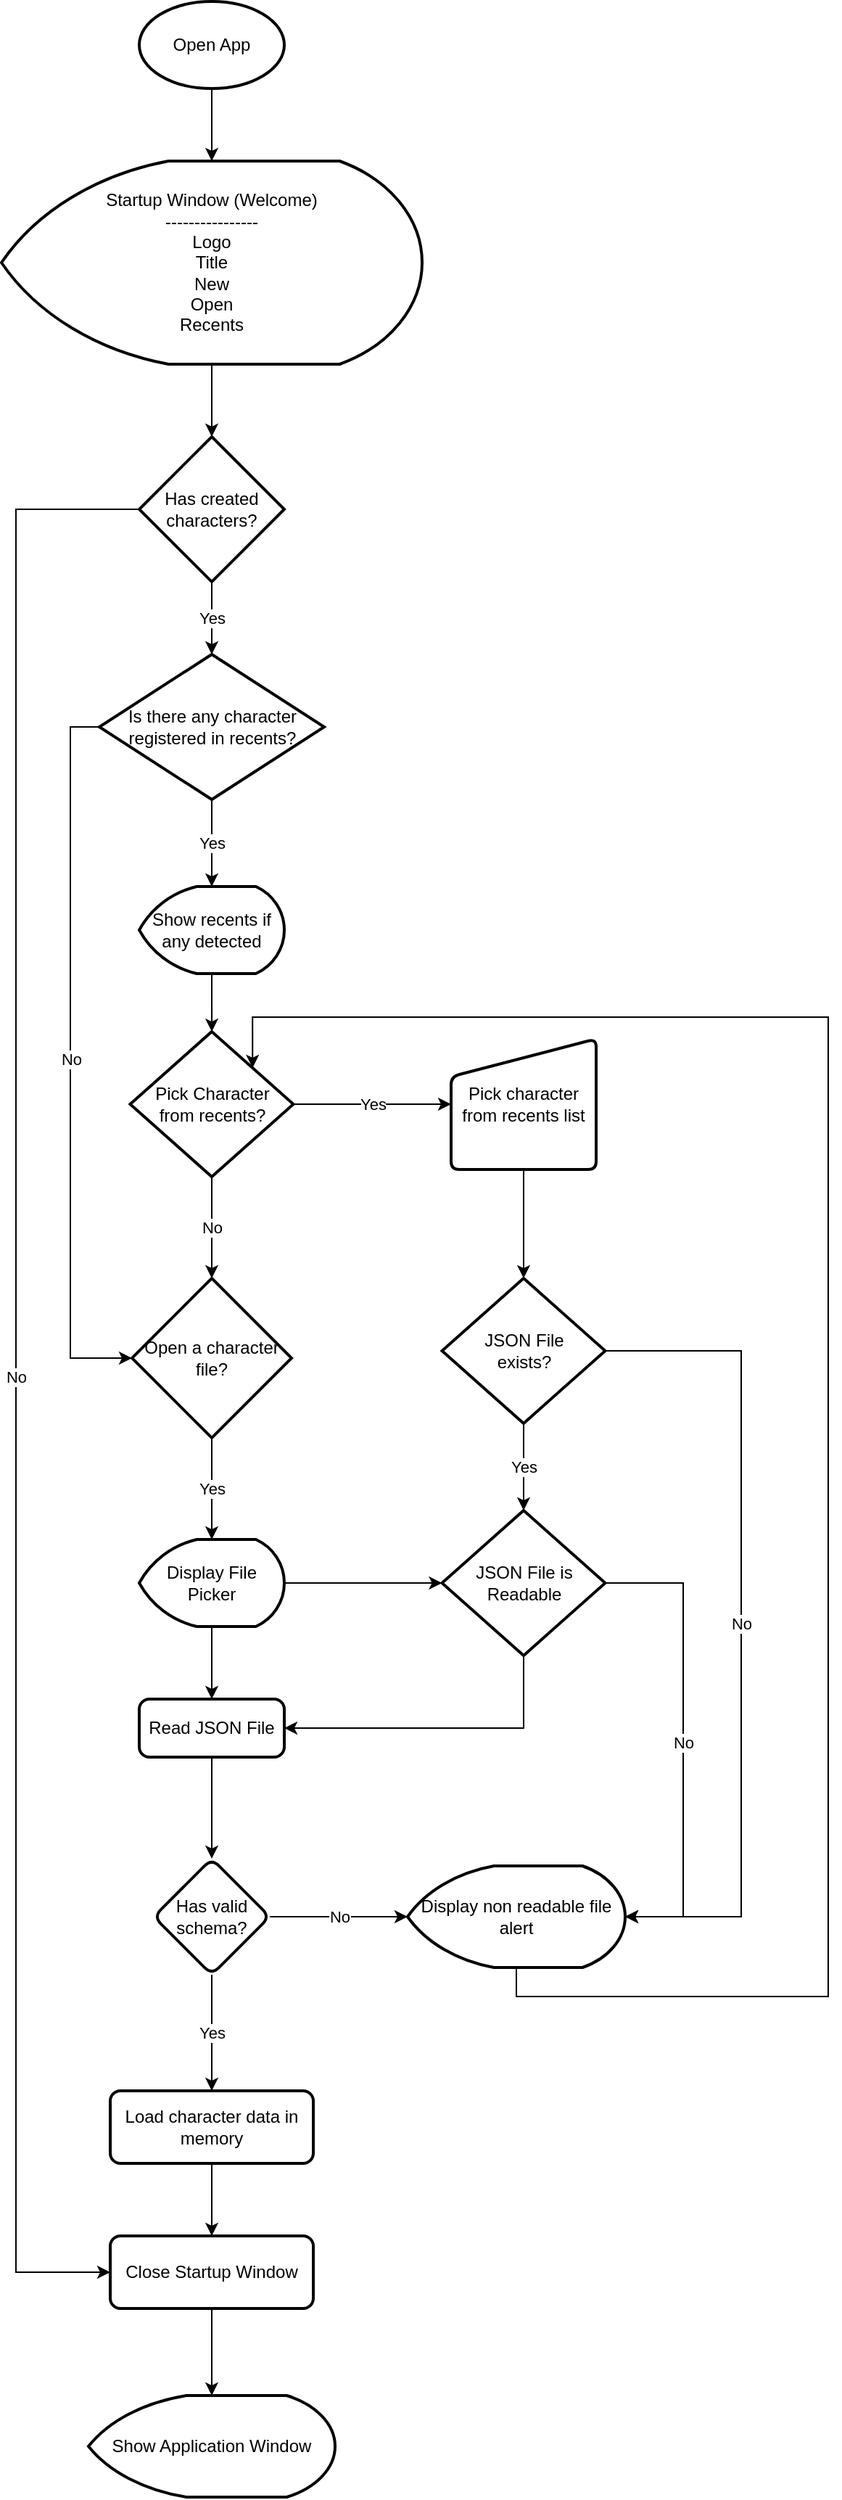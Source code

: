 <mxfile version="15.4.0" type="device"><diagram id="O4KqPV1q1lfuEm9wY1uL" name="Página-1"><mxGraphModel dx="1117" dy="1870" grid="1" gridSize="10" guides="1" tooltips="1" connect="1" arrows="1" fold="1" page="1" pageScale="1" pageWidth="827" pageHeight="1169" math="0" shadow="0"><root><mxCell id="0"/><mxCell id="1" parent="0"/><mxCell id="kul6d5dBC2dYKpye5nVF-3" style="edgeStyle=orthogonalEdgeStyle;rounded=0;orthogonalLoop=1;jettySize=auto;html=1;entryX=0.5;entryY=0;entryDx=0;entryDy=0;entryPerimeter=0;" edge="1" parent="1" source="kul6d5dBC2dYKpye5nVF-1" target="kul6d5dBC2dYKpye5nVF-2"><mxGeometry relative="1" as="geometry"/></mxCell><mxCell id="kul6d5dBC2dYKpye5nVF-1" value="Open App" style="strokeWidth=2;html=1;shape=mxgraph.flowchart.start_1;whiteSpace=wrap;" vertex="1" parent="1"><mxGeometry x="305" y="-80" width="100" height="60" as="geometry"/></mxCell><mxCell id="kul6d5dBC2dYKpye5nVF-5" style="edgeStyle=orthogonalEdgeStyle;rounded=0;orthogonalLoop=1;jettySize=auto;html=1;exitX=0.5;exitY=1;exitDx=0;exitDy=0;exitPerimeter=0;" edge="1" parent="1" source="kul6d5dBC2dYKpye5nVF-2" target="kul6d5dBC2dYKpye5nVF-4"><mxGeometry relative="1" as="geometry"/></mxCell><mxCell id="kul6d5dBC2dYKpye5nVF-2" value="Startup Window (Welcome)&lt;br&gt;----------------&lt;br&gt;Logo&lt;br&gt;Title&lt;br&gt;New&lt;br&gt;Open&lt;br&gt;Recents" style="strokeWidth=2;html=1;shape=mxgraph.flowchart.display;whiteSpace=wrap;align=center;" vertex="1" parent="1"><mxGeometry x="210" y="30" width="290" height="140" as="geometry"/></mxCell><mxCell id="kul6d5dBC2dYKpye5nVF-13" value="Yes" style="edgeStyle=orthogonalEdgeStyle;rounded=0;orthogonalLoop=1;jettySize=auto;html=1;entryX=0.5;entryY=0;entryDx=0;entryDy=0;entryPerimeter=0;" edge="1" parent="1" source="kul6d5dBC2dYKpye5nVF-4" target="kul6d5dBC2dYKpye5nVF-34"><mxGeometry relative="1" as="geometry"><mxPoint x="355" y="350" as="targetPoint"/></mxGeometry></mxCell><mxCell id="kul6d5dBC2dYKpye5nVF-58" value="No" style="edgeStyle=orthogonalEdgeStyle;rounded=0;orthogonalLoop=1;jettySize=auto;html=1;exitX=0;exitY=0.5;exitDx=0;exitDy=0;exitPerimeter=0;entryX=0;entryY=0.5;entryDx=0;entryDy=0;" edge="1" parent="1" source="kul6d5dBC2dYKpye5nVF-4" target="kul6d5dBC2dYKpye5nVF-55"><mxGeometry relative="1" as="geometry"><Array as="points"><mxPoint x="220" y="270"/><mxPoint x="220" y="1485"/></Array></mxGeometry></mxCell><mxCell id="kul6d5dBC2dYKpye5nVF-4" value="Has created characters?" style="strokeWidth=2;html=1;shape=mxgraph.flowchart.decision;whiteSpace=wrap;" vertex="1" parent="1"><mxGeometry x="305" y="220" width="100" height="100" as="geometry"/></mxCell><mxCell id="kul6d5dBC2dYKpye5nVF-7" value="Show Application Window" style="strokeWidth=2;html=1;shape=mxgraph.flowchart.display;whiteSpace=wrap;spacing=10;" vertex="1" parent="1"><mxGeometry x="270" y="1570" width="170" height="70" as="geometry"/></mxCell><mxCell id="kul6d5dBC2dYKpye5nVF-38" value="" style="edgeStyle=orthogonalEdgeStyle;rounded=0;orthogonalLoop=1;jettySize=auto;html=1;" edge="1" parent="1" source="kul6d5dBC2dYKpye5nVF-14" target="kul6d5dBC2dYKpye5nVF-37"><mxGeometry relative="1" as="geometry"/></mxCell><mxCell id="kul6d5dBC2dYKpye5nVF-14" value="Show recents if any detected" style="strokeWidth=2;html=1;shape=mxgraph.flowchart.display;whiteSpace=wrap;" vertex="1" parent="1"><mxGeometry x="305" y="530" width="100" height="60" as="geometry"/></mxCell><mxCell id="kul6d5dBC2dYKpye5nVF-33" value="Yes" style="edgeStyle=orthogonalEdgeStyle;rounded=0;orthogonalLoop=1;jettySize=auto;html=1;exitX=0.5;exitY=1;exitDx=0;exitDy=0;" edge="1" parent="1" source="kul6d5dBC2dYKpye5nVF-15" target="kul6d5dBC2dYKpye5nVF-19"><mxGeometry relative="1" as="geometry"/></mxCell><mxCell id="kul6d5dBC2dYKpye5nVF-15" value="Open a character file?" style="rhombus;whiteSpace=wrap;html=1;strokeWidth=2;" vertex="1" parent="1"><mxGeometry x="300" y="800" width="110" height="110" as="geometry"/></mxCell><mxCell id="kul6d5dBC2dYKpye5nVF-21" style="edgeStyle=orthogonalEdgeStyle;rounded=0;orthogonalLoop=1;jettySize=auto;html=1;exitX=0.5;exitY=1;exitDx=0;exitDy=0;exitPerimeter=0;entryX=0.5;entryY=0;entryDx=0;entryDy=0;" edge="1" parent="1" source="kul6d5dBC2dYKpye5nVF-19" target="kul6d5dBC2dYKpye5nVF-20"><mxGeometry relative="1" as="geometry"/></mxCell><mxCell id="kul6d5dBC2dYKpye5nVF-52" value="" style="edgeStyle=orthogonalEdgeStyle;rounded=0;orthogonalLoop=1;jettySize=auto;html=1;" edge="1" parent="1" source="kul6d5dBC2dYKpye5nVF-19" target="kul6d5dBC2dYKpye5nVF-47"><mxGeometry relative="1" as="geometry"/></mxCell><mxCell id="kul6d5dBC2dYKpye5nVF-19" value="Display File Picker" style="strokeWidth=2;html=1;shape=mxgraph.flowchart.display;whiteSpace=wrap;" vertex="1" parent="1"><mxGeometry x="305" y="980" width="100" height="60" as="geometry"/></mxCell><mxCell id="kul6d5dBC2dYKpye5nVF-23" value="" style="edgeStyle=orthogonalEdgeStyle;rounded=0;orthogonalLoop=1;jettySize=auto;html=1;" edge="1" parent="1" source="kul6d5dBC2dYKpye5nVF-20" target="kul6d5dBC2dYKpye5nVF-22"><mxGeometry relative="1" as="geometry"/></mxCell><mxCell id="kul6d5dBC2dYKpye5nVF-20" value="Read JSON File" style="rounded=1;whiteSpace=wrap;html=1;absoluteArcSize=1;arcSize=14;strokeWidth=2;" vertex="1" parent="1"><mxGeometry x="305" y="1090" width="100" height="40" as="geometry"/></mxCell><mxCell id="kul6d5dBC2dYKpye5nVF-27" value="Yes" style="edgeStyle=orthogonalEdgeStyle;rounded=0;orthogonalLoop=1;jettySize=auto;html=1;exitX=0.5;exitY=1;exitDx=0;exitDy=0;" edge="1" parent="1" source="kul6d5dBC2dYKpye5nVF-22" target="kul6d5dBC2dYKpye5nVF-26"><mxGeometry relative="1" as="geometry"/></mxCell><mxCell id="kul6d5dBC2dYKpye5nVF-51" value="No" style="edgeStyle=orthogonalEdgeStyle;rounded=0;orthogonalLoop=1;jettySize=auto;html=1;exitX=1;exitY=0.5;exitDx=0;exitDy=0;entryX=0;entryY=0.5;entryDx=0;entryDy=0;entryPerimeter=0;" edge="1" parent="1" source="kul6d5dBC2dYKpye5nVF-22" target="kul6d5dBC2dYKpye5nVF-50"><mxGeometry relative="1" as="geometry"/></mxCell><mxCell id="kul6d5dBC2dYKpye5nVF-22" value="Has valid schema?" style="rhombus;whiteSpace=wrap;html=1;rounded=1;strokeWidth=2;arcSize=14;" vertex="1" parent="1"><mxGeometry x="315" y="1200" width="80" height="80" as="geometry"/></mxCell><mxCell id="kul6d5dBC2dYKpye5nVF-56" style="edgeStyle=orthogonalEdgeStyle;rounded=0;orthogonalLoop=1;jettySize=auto;html=1;exitX=0.5;exitY=1;exitDx=0;exitDy=0;entryX=0.5;entryY=0;entryDx=0;entryDy=0;" edge="1" parent="1" source="kul6d5dBC2dYKpye5nVF-26" target="kul6d5dBC2dYKpye5nVF-55"><mxGeometry relative="1" as="geometry"/></mxCell><mxCell id="kul6d5dBC2dYKpye5nVF-26" value="Load character data in memory" style="rounded=1;whiteSpace=wrap;html=1;absoluteArcSize=1;arcSize=14;strokeWidth=2;" vertex="1" parent="1"><mxGeometry x="285" y="1360" width="140" height="50" as="geometry"/></mxCell><mxCell id="kul6d5dBC2dYKpye5nVF-35" value="Yes" style="edgeStyle=orthogonalEdgeStyle;rounded=0;orthogonalLoop=1;jettySize=auto;html=1;exitX=0.5;exitY=1;exitDx=0;exitDy=0;exitPerimeter=0;entryX=0.5;entryY=0;entryDx=0;entryDy=0;entryPerimeter=0;" edge="1" parent="1" source="kul6d5dBC2dYKpye5nVF-34" target="kul6d5dBC2dYKpye5nVF-14"><mxGeometry relative="1" as="geometry"/></mxCell><mxCell id="kul6d5dBC2dYKpye5nVF-36" value="No" style="edgeStyle=orthogonalEdgeStyle;rounded=0;orthogonalLoop=1;jettySize=auto;html=1;exitX=0;exitY=0.5;exitDx=0;exitDy=0;exitPerimeter=0;entryX=0;entryY=0.5;entryDx=0;entryDy=0;" edge="1" parent="1" source="kul6d5dBC2dYKpye5nVF-34" target="kul6d5dBC2dYKpye5nVF-15"><mxGeometry relative="1" as="geometry"/></mxCell><mxCell id="kul6d5dBC2dYKpye5nVF-34" value="Is there any character registered in recents?" style="strokeWidth=2;html=1;shape=mxgraph.flowchart.decision;whiteSpace=wrap;" vertex="1" parent="1"><mxGeometry x="277.5" y="370" width="155" height="100" as="geometry"/></mxCell><mxCell id="kul6d5dBC2dYKpye5nVF-40" value="Yes" style="edgeStyle=orthogonalEdgeStyle;rounded=0;orthogonalLoop=1;jettySize=auto;html=1;entryX=0;entryY=0.5;entryDx=0;entryDy=0;" edge="1" parent="1" source="kul6d5dBC2dYKpye5nVF-37" target="kul6d5dBC2dYKpye5nVF-44"><mxGeometry relative="1" as="geometry"><mxPoint x="491.25" y="720" as="targetPoint"/></mxGeometry></mxCell><mxCell id="kul6d5dBC2dYKpye5nVF-43" value="No" style="edgeStyle=orthogonalEdgeStyle;rounded=0;orthogonalLoop=1;jettySize=auto;html=1;exitX=0.5;exitY=1;exitDx=0;exitDy=0;" edge="1" parent="1" source="kul6d5dBC2dYKpye5nVF-37" target="kul6d5dBC2dYKpye5nVF-15"><mxGeometry relative="1" as="geometry"/></mxCell><mxCell id="kul6d5dBC2dYKpye5nVF-37" value="Pick Character from recents?" style="rhombus;whiteSpace=wrap;html=1;strokeWidth=2;spacing=10;" vertex="1" parent="1"><mxGeometry x="298.75" y="630" width="112.5" height="100" as="geometry"/></mxCell><mxCell id="kul6d5dBC2dYKpye5nVF-48" style="edgeStyle=orthogonalEdgeStyle;rounded=0;orthogonalLoop=1;jettySize=auto;html=1;exitX=0.5;exitY=1;exitDx=0;exitDy=0;entryX=0.5;entryY=0;entryDx=0;entryDy=0;" edge="1" parent="1" source="kul6d5dBC2dYKpye5nVF-44" target="kul6d5dBC2dYKpye5nVF-46"><mxGeometry relative="1" as="geometry"/></mxCell><mxCell id="kul6d5dBC2dYKpye5nVF-44" value="Pick character from recents list" style="html=1;strokeWidth=2;shape=manualInput;whiteSpace=wrap;rounded=1;size=26;arcSize=11;" vertex="1" parent="1"><mxGeometry x="520" y="635" width="100" height="90" as="geometry"/></mxCell><mxCell id="kul6d5dBC2dYKpye5nVF-45" value="Yes" style="edgeStyle=orthogonalEdgeStyle;rounded=0;orthogonalLoop=1;jettySize=auto;html=1;" edge="1" parent="1" source="kul6d5dBC2dYKpye5nVF-46" target="kul6d5dBC2dYKpye5nVF-47"><mxGeometry relative="1" as="geometry"/></mxCell><mxCell id="kul6d5dBC2dYKpye5nVF-54" value="No" style="edgeStyle=orthogonalEdgeStyle;rounded=0;orthogonalLoop=1;jettySize=auto;html=1;exitX=1;exitY=0.5;exitDx=0;exitDy=0;entryX=1;entryY=0.5;entryDx=0;entryDy=0;entryPerimeter=0;" edge="1" parent="1" source="kul6d5dBC2dYKpye5nVF-46" target="kul6d5dBC2dYKpye5nVF-50"><mxGeometry relative="1" as="geometry"><Array as="points"><mxPoint x="720" y="850"/><mxPoint x="720" y="1240"/></Array></mxGeometry></mxCell><mxCell id="kul6d5dBC2dYKpye5nVF-46" value="JSON File exists?" style="rhombus;whiteSpace=wrap;html=1;strokeWidth=2;spacing=10;" vertex="1" parent="1"><mxGeometry x="513.75" y="800" width="112.5" height="100" as="geometry"/></mxCell><mxCell id="kul6d5dBC2dYKpye5nVF-49" style="edgeStyle=orthogonalEdgeStyle;rounded=0;orthogonalLoop=1;jettySize=auto;html=1;entryX=1;entryY=0.5;entryDx=0;entryDy=0;exitX=0.5;exitY=1;exitDx=0;exitDy=0;" edge="1" parent="1" source="kul6d5dBC2dYKpye5nVF-47" target="kul6d5dBC2dYKpye5nVF-20"><mxGeometry relative="1" as="geometry"/></mxCell><mxCell id="kul6d5dBC2dYKpye5nVF-53" value="No" style="edgeStyle=orthogonalEdgeStyle;rounded=0;orthogonalLoop=1;jettySize=auto;html=1;exitX=1;exitY=0.5;exitDx=0;exitDy=0;entryX=1;entryY=0.5;entryDx=0;entryDy=0;entryPerimeter=0;" edge="1" parent="1" source="kul6d5dBC2dYKpye5nVF-47" target="kul6d5dBC2dYKpye5nVF-50"><mxGeometry x="0.011" relative="1" as="geometry"><Array as="points"><mxPoint x="680" y="1010"/><mxPoint x="680" y="1240"/></Array><mxPoint as="offset"/></mxGeometry></mxCell><mxCell id="kul6d5dBC2dYKpye5nVF-47" value="JSON File is Readable" style="rhombus;whiteSpace=wrap;html=1;strokeWidth=2;spacing=10;" vertex="1" parent="1"><mxGeometry x="513.75" y="960" width="112.5" height="100" as="geometry"/></mxCell><mxCell id="kul6d5dBC2dYKpye5nVF-59" style="edgeStyle=orthogonalEdgeStyle;rounded=0;orthogonalLoop=1;jettySize=auto;html=1;exitX=0.5;exitY=1;exitDx=0;exitDy=0;exitPerimeter=0;entryX=1;entryY=0;entryDx=0;entryDy=0;" edge="1" parent="1" source="kul6d5dBC2dYKpye5nVF-50" target="kul6d5dBC2dYKpye5nVF-37"><mxGeometry relative="1" as="geometry"><Array as="points"><mxPoint x="565" y="1295"/><mxPoint x="780" y="1295"/><mxPoint x="780" y="620"/><mxPoint x="383" y="620"/></Array></mxGeometry></mxCell><mxCell id="kul6d5dBC2dYKpye5nVF-50" value="Display non readable file alert" style="strokeWidth=2;html=1;shape=mxgraph.flowchart.display;whiteSpace=wrap;spacing=10;" vertex="1" parent="1"><mxGeometry x="490" y="1205" width="150" height="70" as="geometry"/></mxCell><mxCell id="kul6d5dBC2dYKpye5nVF-57" style="edgeStyle=orthogonalEdgeStyle;rounded=0;orthogonalLoop=1;jettySize=auto;html=1;exitX=0.5;exitY=1;exitDx=0;exitDy=0;entryX=0.5;entryY=0;entryDx=0;entryDy=0;entryPerimeter=0;" edge="1" parent="1" source="kul6d5dBC2dYKpye5nVF-55" target="kul6d5dBC2dYKpye5nVF-7"><mxGeometry relative="1" as="geometry"><mxPoint x="355" y="1570" as="targetPoint"/></mxGeometry></mxCell><mxCell id="kul6d5dBC2dYKpye5nVF-55" value="Close Startup Window" style="rounded=1;whiteSpace=wrap;html=1;absoluteArcSize=1;arcSize=14;strokeWidth=2;" vertex="1" parent="1"><mxGeometry x="285" y="1460" width="140" height="50" as="geometry"/></mxCell></root></mxGraphModel></diagram></mxfile>
